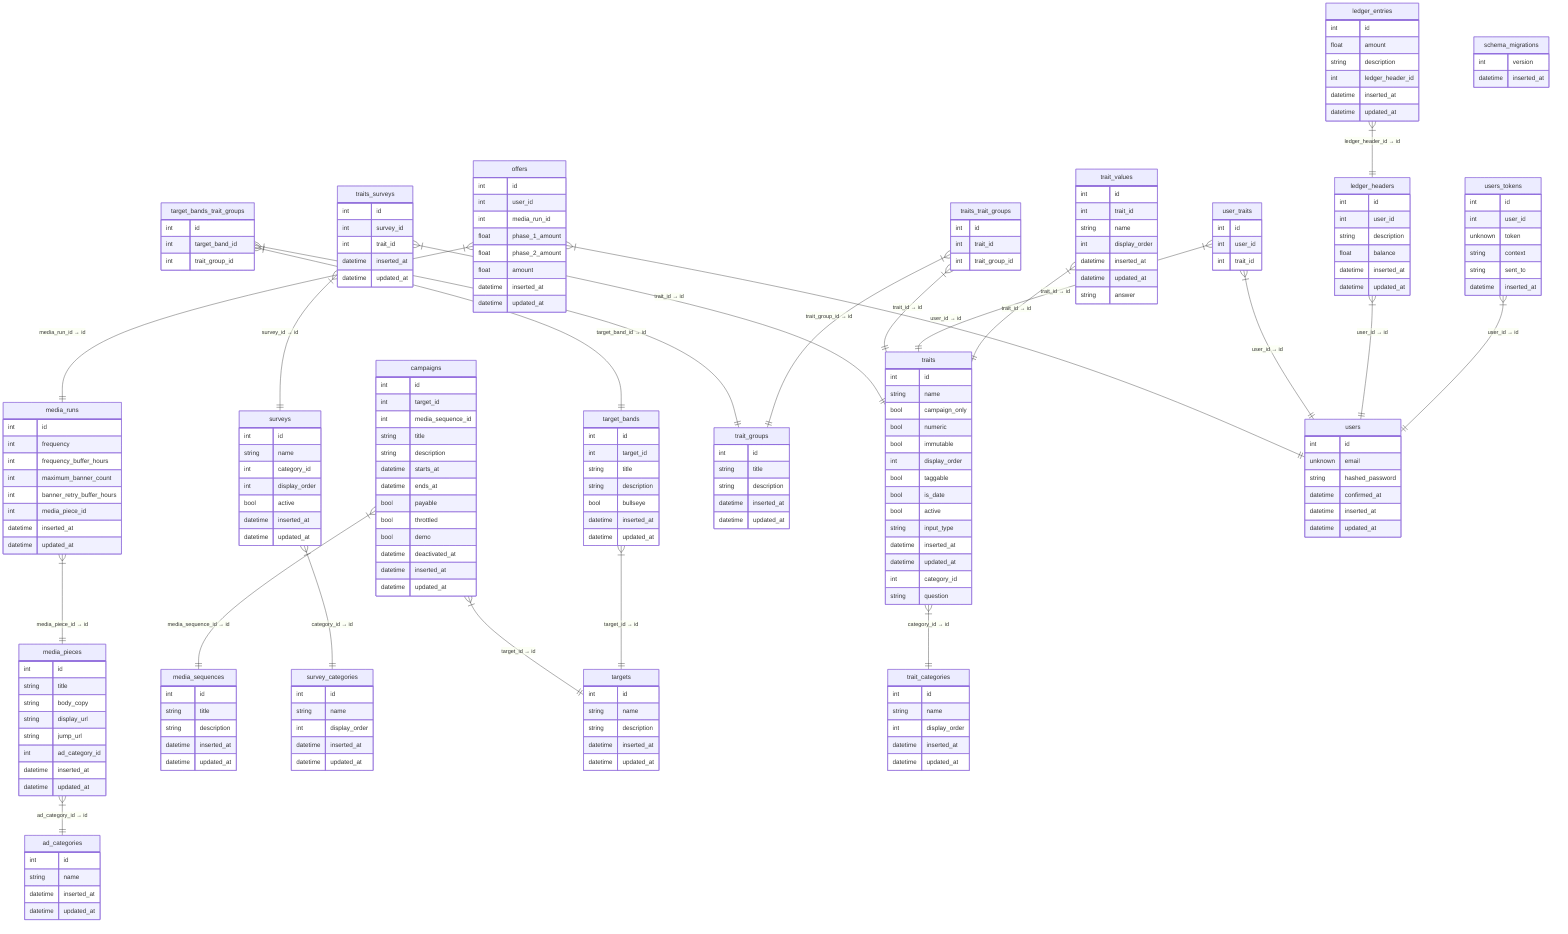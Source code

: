 ---
title Database Schema
---
erDiagram
  ad_categories {
    int id
    string name
    datetime inserted_at
    datetime updated_at
  }
  campaigns {
    int id
    int target_id
    int media_sequence_id
    string title
    string description
    datetime starts_at
    datetime ends_at
    bool payable
    bool throttled
    bool demo
    datetime deactivated_at
    datetime inserted_at
    datetime updated_at
  }
  ledger_entries {
    int id
    float amount
    string description
    int ledger_header_id
    datetime inserted_at
    datetime updated_at
  }
  ledger_headers {
    int id
    int user_id
    string description
    float balance
    datetime inserted_at
    datetime updated_at
  }
  media_pieces {
    int id
    string title
    string body_copy
    string display_url
    string jump_url
    int ad_category_id
    datetime inserted_at
    datetime updated_at
  }
  media_runs {
    int id
    int frequency
    int frequency_buffer_hours
    int maximum_banner_count
    int banner_retry_buffer_hours
    int media_piece_id
    datetime inserted_at
    datetime updated_at
  }
  media_sequences {
    int id
    string title
    string description
    datetime inserted_at
    datetime updated_at
  }
  offers {
    int id
    int user_id
    int media_run_id
    float phase_1_amount
    float phase_2_amount
    float amount
    datetime inserted_at
    datetime updated_at
  }
  schema_migrations {
    int version
    datetime inserted_at
  }
  survey_categories {
    int id
    string name
    int display_order
    datetime inserted_at
    datetime updated_at
  }
  surveys {
    int id
    string name
    int category_id
    int display_order
    bool active
    datetime inserted_at
    datetime updated_at
  }
  target_bands {
    int id
    int target_id
    string title
    string description
    bool bullseye
    datetime inserted_at
    datetime updated_at
  }
  target_bands_trait_groups {
    int id
    int target_band_id
    int trait_group_id
  }
  targets {
    int id
    string name
    string description
    datetime inserted_at
    datetime updated_at
  }
  trait_categories {
    int id
    string name
    int display_order
    datetime inserted_at
    datetime updated_at
  }
  trait_groups {
    int id
    string title
    string description
    datetime inserted_at
    datetime updated_at
  }
  trait_values {
    int id
    int trait_id
    string name
    int display_order
    datetime inserted_at
    datetime updated_at
    string answer
  }
  traits {
    int id
    string name
    bool campaign_only
    bool numeric
    bool immutable
    int display_order
    bool taggable
    bool is_date
    bool active
    string input_type
    datetime inserted_at
    datetime updated_at
    int category_id
    string question
  }
  traits_surveys {
    int id
    int survey_id
    int trait_id
    datetime inserted_at
    datetime updated_at
  }
  traits_trait_groups {
    int id
    int trait_id
    int trait_group_id
  }
  user_traits {
    int id
    int user_id
    int trait_id
  }
  users {
    int id
    unknown email
    string hashed_password
    datetime confirmed_at
    datetime inserted_at
    datetime updated_at
  }
  users_tokens {
    int id
    int user_id
    unknown token
    string context
    string sent_to
    datetime inserted_at
  }
  users_tokens }|--|| users : "user_id → id"
  ledger_headers }|--|| users : "user_id → id"
  ledger_entries }|--|| ledger_headers : "ledger_header_id → id"
  trait_values }|--|| traits : "trait_id → id"
  user_traits }|--|| users : "user_id → id"
  user_traits }|--|| traits : "trait_id → id"
  target_bands }|--|| targets : "target_id → id"
  media_pieces }|--|| ad_categories : "ad_category_id → id"
  media_runs }|--|| media_pieces : "media_piece_id → id"
  campaigns }|--|| targets : "target_id → id"
  campaigns }|--|| media_sequences : "media_sequence_id → id"
  offers }|--|| users : "user_id → id"
  offers }|--|| media_runs : "media_run_id → id"
  traits_trait_groups }|--|| traits : "trait_id → id"
  traits_trait_groups }|--|| trait_groups : "trait_group_id → id"
  target_bands_trait_groups }|--|| target_bands : "target_band_id → id"
  target_bands_trait_groups }|--|| trait_groups : "trait_group_id → id"
  surveys }|--|| survey_categories : "category_id → id"
  traits_surveys }|--|| surveys : "survey_id → id"
  traits_surveys }|--|| traits : "trait_id → id"
  traits }|--|| trait_categories : "category_id → id"